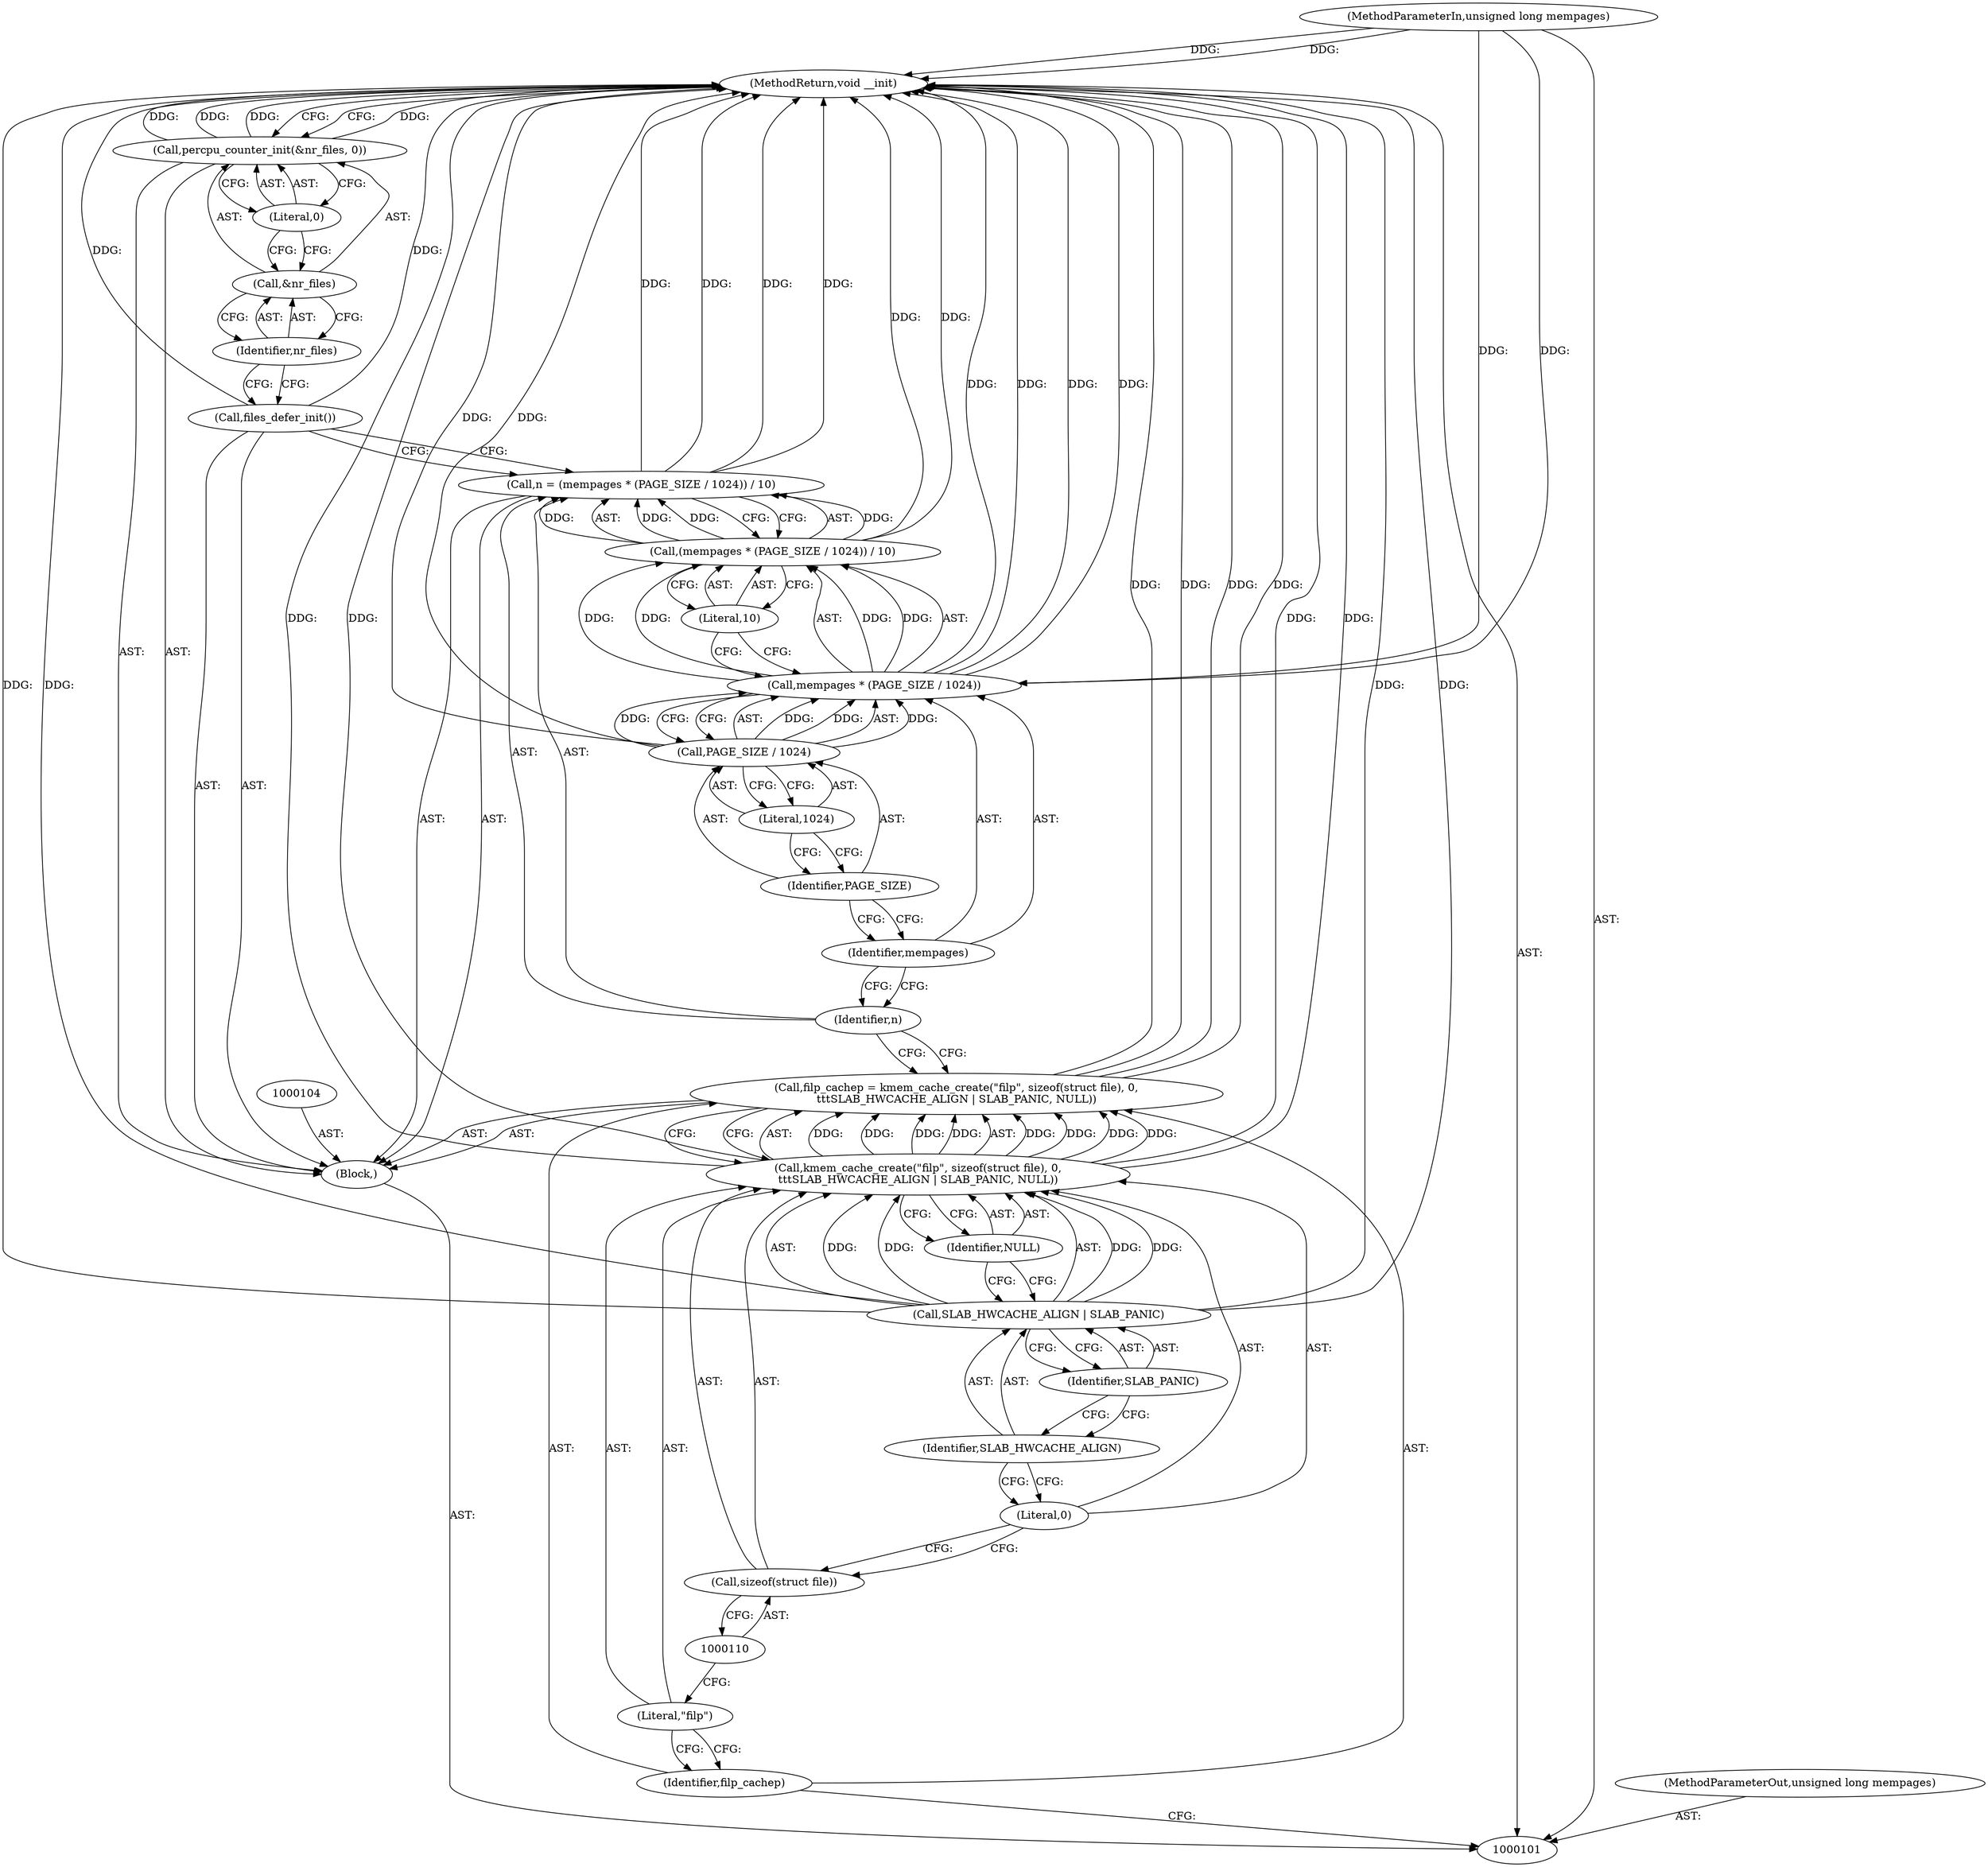 digraph "0_linux_eee5cc2702929fd41cce28058dc6d6717f723f87_4" {
"1000130" [label="(MethodReturn,void __init)"];
"1000102" [label="(MethodParameterIn,unsigned long mempages)"];
"1000182" [label="(MethodParameterOut,unsigned long mempages)"];
"1000121" [label="(Call,PAGE_SIZE / 1024)"];
"1000122" [label="(Identifier,PAGE_SIZE)"];
"1000116" [label="(Call,n = (mempages * (PAGE_SIZE / 1024)) / 10)"];
"1000117" [label="(Identifier,n)"];
"1000123" [label="(Literal,1024)"];
"1000124" [label="(Literal,10)"];
"1000118" [label="(Call,(mempages * (PAGE_SIZE / 1024)) / 10)"];
"1000119" [label="(Call,mempages * (PAGE_SIZE / 1024))"];
"1000120" [label="(Identifier,mempages)"];
"1000125" [label="(Call,files_defer_init())"];
"1000126" [label="(Call,percpu_counter_init(&nr_files, 0))"];
"1000127" [label="(Call,&nr_files)"];
"1000128" [label="(Identifier,nr_files)"];
"1000129" [label="(Literal,0)"];
"1000103" [label="(Block,)"];
"1000105" [label="(Call,filp_cachep = kmem_cache_create(\"filp\", sizeof(struct file), 0,\n\t\t\tSLAB_HWCACHE_ALIGN | SLAB_PANIC, NULL))"];
"1000106" [label="(Identifier,filp_cachep)"];
"1000107" [label="(Call,kmem_cache_create(\"filp\", sizeof(struct file), 0,\n\t\t\tSLAB_HWCACHE_ALIGN | SLAB_PANIC, NULL))"];
"1000108" [label="(Literal,\"filp\")"];
"1000109" [label="(Call,sizeof(struct file))"];
"1000111" [label="(Literal,0)"];
"1000114" [label="(Identifier,SLAB_PANIC)"];
"1000112" [label="(Call,SLAB_HWCACHE_ALIGN | SLAB_PANIC)"];
"1000113" [label="(Identifier,SLAB_HWCACHE_ALIGN)"];
"1000115" [label="(Identifier,NULL)"];
"1000130" -> "1000101"  [label="AST: "];
"1000130" -> "1000126"  [label="CFG: "];
"1000116" -> "1000130"  [label="DDG: "];
"1000116" -> "1000130"  [label="DDG: "];
"1000126" -> "1000130"  [label="DDG: "];
"1000126" -> "1000130"  [label="DDG: "];
"1000125" -> "1000130"  [label="DDG: "];
"1000105" -> "1000130"  [label="DDG: "];
"1000105" -> "1000130"  [label="DDG: "];
"1000112" -> "1000130"  [label="DDG: "];
"1000112" -> "1000130"  [label="DDG: "];
"1000121" -> "1000130"  [label="DDG: "];
"1000118" -> "1000130"  [label="DDG: "];
"1000107" -> "1000130"  [label="DDG: "];
"1000107" -> "1000130"  [label="DDG: "];
"1000119" -> "1000130"  [label="DDG: "];
"1000119" -> "1000130"  [label="DDG: "];
"1000102" -> "1000130"  [label="DDG: "];
"1000102" -> "1000101"  [label="AST: "];
"1000102" -> "1000130"  [label="DDG: "];
"1000102" -> "1000119"  [label="DDG: "];
"1000182" -> "1000101"  [label="AST: "];
"1000121" -> "1000119"  [label="AST: "];
"1000121" -> "1000123"  [label="CFG: "];
"1000122" -> "1000121"  [label="AST: "];
"1000123" -> "1000121"  [label="AST: "];
"1000119" -> "1000121"  [label="CFG: "];
"1000121" -> "1000130"  [label="DDG: "];
"1000121" -> "1000119"  [label="DDG: "];
"1000121" -> "1000119"  [label="DDG: "];
"1000122" -> "1000121"  [label="AST: "];
"1000122" -> "1000120"  [label="CFG: "];
"1000123" -> "1000122"  [label="CFG: "];
"1000116" -> "1000103"  [label="AST: "];
"1000116" -> "1000118"  [label="CFG: "];
"1000117" -> "1000116"  [label="AST: "];
"1000118" -> "1000116"  [label="AST: "];
"1000125" -> "1000116"  [label="CFG: "];
"1000116" -> "1000130"  [label="DDG: "];
"1000116" -> "1000130"  [label="DDG: "];
"1000118" -> "1000116"  [label="DDG: "];
"1000118" -> "1000116"  [label="DDG: "];
"1000117" -> "1000116"  [label="AST: "];
"1000117" -> "1000105"  [label="CFG: "];
"1000120" -> "1000117"  [label="CFG: "];
"1000123" -> "1000121"  [label="AST: "];
"1000123" -> "1000122"  [label="CFG: "];
"1000121" -> "1000123"  [label="CFG: "];
"1000124" -> "1000118"  [label="AST: "];
"1000124" -> "1000119"  [label="CFG: "];
"1000118" -> "1000124"  [label="CFG: "];
"1000118" -> "1000116"  [label="AST: "];
"1000118" -> "1000124"  [label="CFG: "];
"1000119" -> "1000118"  [label="AST: "];
"1000124" -> "1000118"  [label="AST: "];
"1000116" -> "1000118"  [label="CFG: "];
"1000118" -> "1000130"  [label="DDG: "];
"1000118" -> "1000116"  [label="DDG: "];
"1000118" -> "1000116"  [label="DDG: "];
"1000119" -> "1000118"  [label="DDG: "];
"1000119" -> "1000118"  [label="DDG: "];
"1000119" -> "1000118"  [label="AST: "];
"1000119" -> "1000121"  [label="CFG: "];
"1000120" -> "1000119"  [label="AST: "];
"1000121" -> "1000119"  [label="AST: "];
"1000124" -> "1000119"  [label="CFG: "];
"1000119" -> "1000130"  [label="DDG: "];
"1000119" -> "1000130"  [label="DDG: "];
"1000119" -> "1000118"  [label="DDG: "];
"1000119" -> "1000118"  [label="DDG: "];
"1000102" -> "1000119"  [label="DDG: "];
"1000121" -> "1000119"  [label="DDG: "];
"1000121" -> "1000119"  [label="DDG: "];
"1000120" -> "1000119"  [label="AST: "];
"1000120" -> "1000117"  [label="CFG: "];
"1000122" -> "1000120"  [label="CFG: "];
"1000125" -> "1000103"  [label="AST: "];
"1000125" -> "1000116"  [label="CFG: "];
"1000128" -> "1000125"  [label="CFG: "];
"1000125" -> "1000130"  [label="DDG: "];
"1000126" -> "1000103"  [label="AST: "];
"1000126" -> "1000129"  [label="CFG: "];
"1000127" -> "1000126"  [label="AST: "];
"1000129" -> "1000126"  [label="AST: "];
"1000130" -> "1000126"  [label="CFG: "];
"1000126" -> "1000130"  [label="DDG: "];
"1000126" -> "1000130"  [label="DDG: "];
"1000127" -> "1000126"  [label="AST: "];
"1000127" -> "1000128"  [label="CFG: "];
"1000128" -> "1000127"  [label="AST: "];
"1000129" -> "1000127"  [label="CFG: "];
"1000128" -> "1000127"  [label="AST: "];
"1000128" -> "1000125"  [label="CFG: "];
"1000127" -> "1000128"  [label="CFG: "];
"1000129" -> "1000126"  [label="AST: "];
"1000129" -> "1000127"  [label="CFG: "];
"1000126" -> "1000129"  [label="CFG: "];
"1000103" -> "1000101"  [label="AST: "];
"1000104" -> "1000103"  [label="AST: "];
"1000105" -> "1000103"  [label="AST: "];
"1000116" -> "1000103"  [label="AST: "];
"1000125" -> "1000103"  [label="AST: "];
"1000126" -> "1000103"  [label="AST: "];
"1000105" -> "1000103"  [label="AST: "];
"1000105" -> "1000107"  [label="CFG: "];
"1000106" -> "1000105"  [label="AST: "];
"1000107" -> "1000105"  [label="AST: "];
"1000117" -> "1000105"  [label="CFG: "];
"1000105" -> "1000130"  [label="DDG: "];
"1000105" -> "1000130"  [label="DDG: "];
"1000107" -> "1000105"  [label="DDG: "];
"1000107" -> "1000105"  [label="DDG: "];
"1000107" -> "1000105"  [label="DDG: "];
"1000107" -> "1000105"  [label="DDG: "];
"1000106" -> "1000105"  [label="AST: "];
"1000106" -> "1000101"  [label="CFG: "];
"1000108" -> "1000106"  [label="CFG: "];
"1000107" -> "1000105"  [label="AST: "];
"1000107" -> "1000115"  [label="CFG: "];
"1000108" -> "1000107"  [label="AST: "];
"1000109" -> "1000107"  [label="AST: "];
"1000111" -> "1000107"  [label="AST: "];
"1000112" -> "1000107"  [label="AST: "];
"1000115" -> "1000107"  [label="AST: "];
"1000105" -> "1000107"  [label="CFG: "];
"1000107" -> "1000130"  [label="DDG: "];
"1000107" -> "1000130"  [label="DDG: "];
"1000107" -> "1000105"  [label="DDG: "];
"1000107" -> "1000105"  [label="DDG: "];
"1000107" -> "1000105"  [label="DDG: "];
"1000107" -> "1000105"  [label="DDG: "];
"1000112" -> "1000107"  [label="DDG: "];
"1000112" -> "1000107"  [label="DDG: "];
"1000108" -> "1000107"  [label="AST: "];
"1000108" -> "1000106"  [label="CFG: "];
"1000110" -> "1000108"  [label="CFG: "];
"1000109" -> "1000107"  [label="AST: "];
"1000109" -> "1000110"  [label="CFG: "];
"1000110" -> "1000109"  [label="AST: "];
"1000111" -> "1000109"  [label="CFG: "];
"1000111" -> "1000107"  [label="AST: "];
"1000111" -> "1000109"  [label="CFG: "];
"1000113" -> "1000111"  [label="CFG: "];
"1000114" -> "1000112"  [label="AST: "];
"1000114" -> "1000113"  [label="CFG: "];
"1000112" -> "1000114"  [label="CFG: "];
"1000112" -> "1000107"  [label="AST: "];
"1000112" -> "1000114"  [label="CFG: "];
"1000113" -> "1000112"  [label="AST: "];
"1000114" -> "1000112"  [label="AST: "];
"1000115" -> "1000112"  [label="CFG: "];
"1000112" -> "1000130"  [label="DDG: "];
"1000112" -> "1000130"  [label="DDG: "];
"1000112" -> "1000107"  [label="DDG: "];
"1000112" -> "1000107"  [label="DDG: "];
"1000113" -> "1000112"  [label="AST: "];
"1000113" -> "1000111"  [label="CFG: "];
"1000114" -> "1000113"  [label="CFG: "];
"1000115" -> "1000107"  [label="AST: "];
"1000115" -> "1000112"  [label="CFG: "];
"1000107" -> "1000115"  [label="CFG: "];
}
